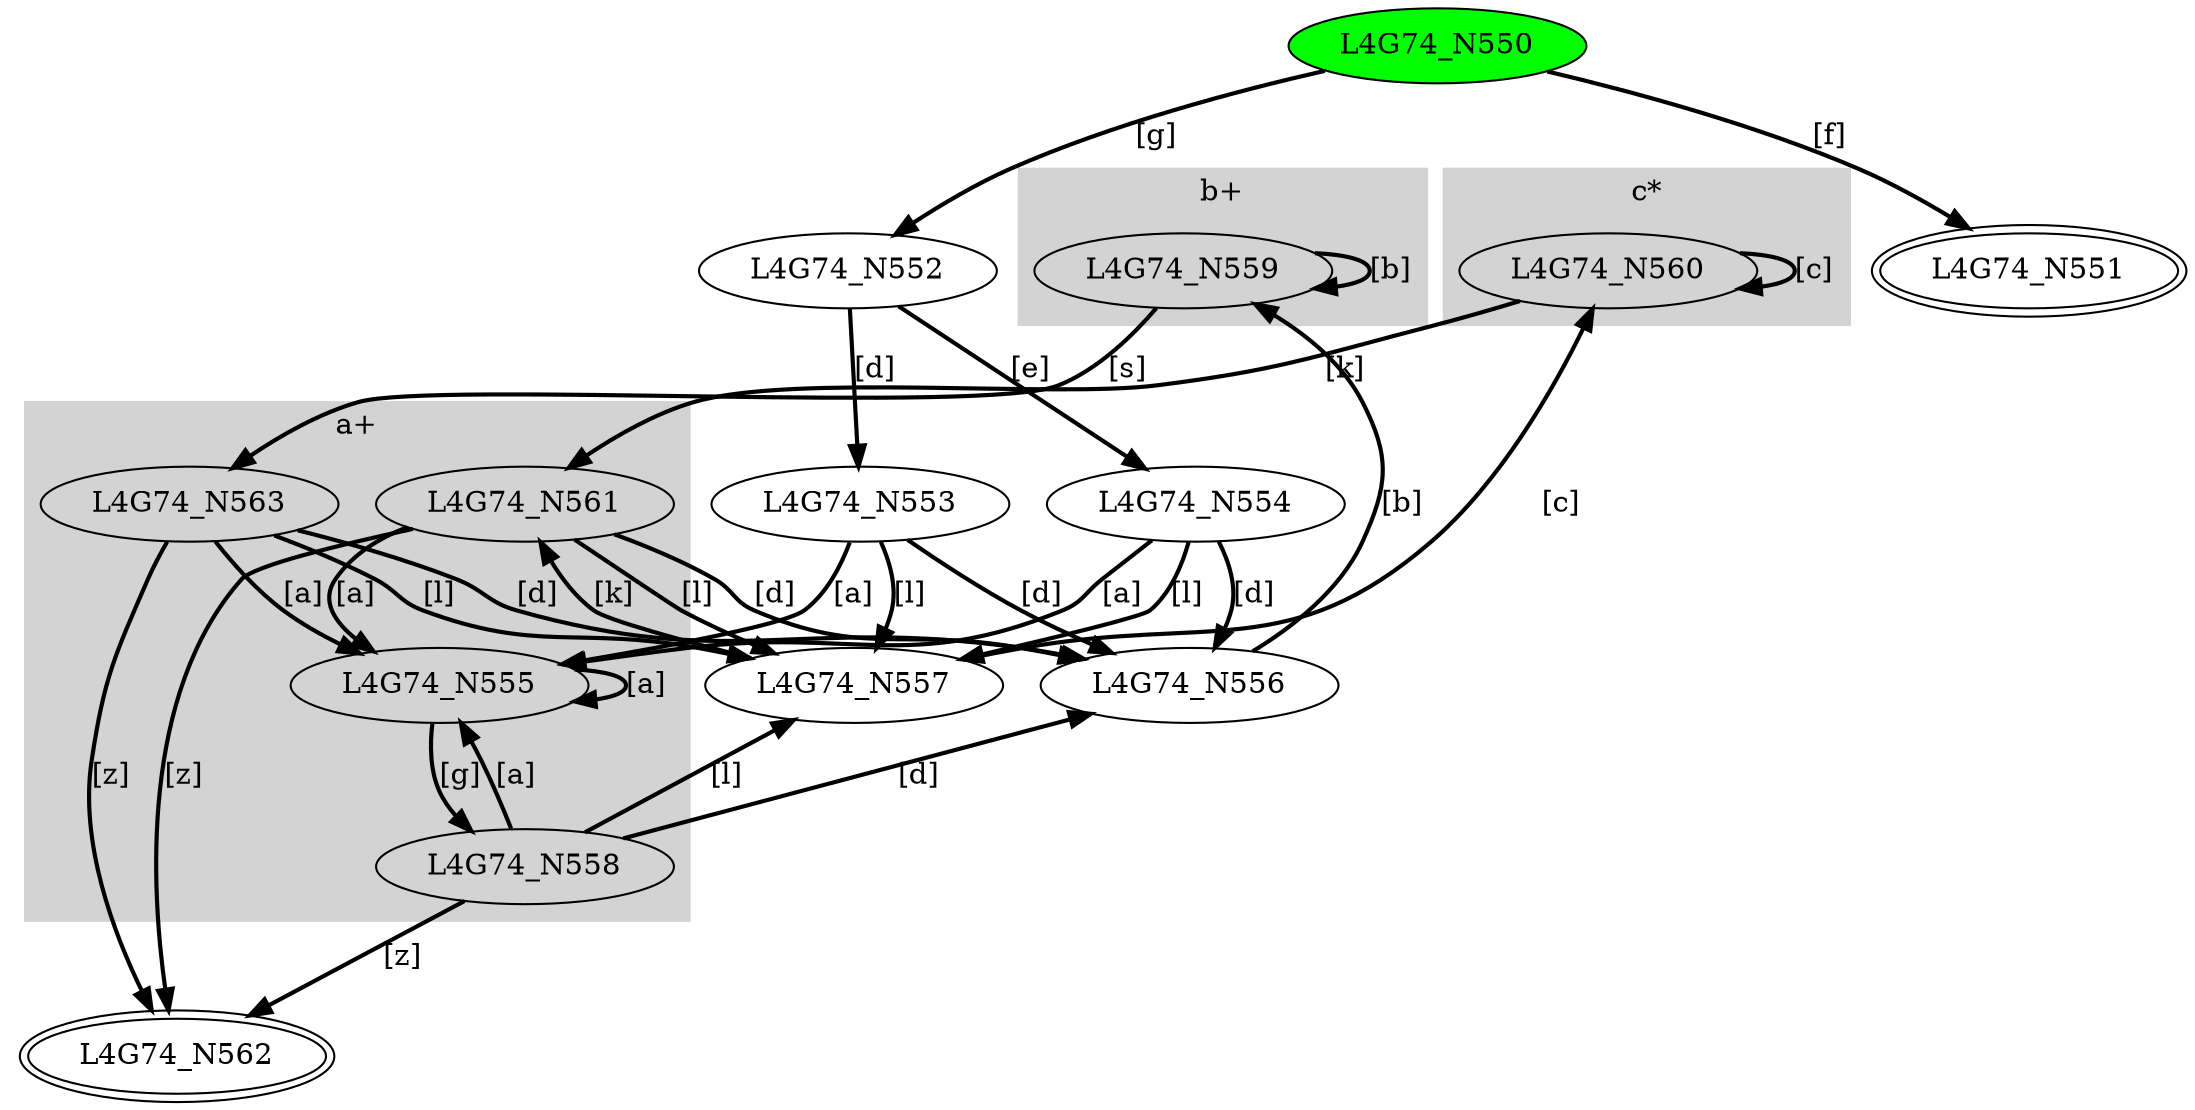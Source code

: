 digraph G74{
	subgraph cluster4 {
		node [style=filled];
		style=filled;
		color=lightgrey;
		label ="a+";
		L4G74_N555;L4G74_N558;L4G74_N561;L4G74_N563;
	}	subgraph cluster5 {
		node [style=filled];
		style=filled;
		color=lightgrey;
		label ="b+";
		L4G74_N559;
	}	subgraph cluster6 {
		node [style=filled];
		style=filled;
		color=lightgrey;
		label ="c*";
		L4G74_N560;
	}"L4G74_N550" [style=filled,fillcolor=green];
"L4G74_N551" [peripheries=2];
"L4G74_N552";
"L4G74_N553";
"L4G74_N554";
"L4G74_N555";
"L4G74_N556";
"L4G74_N557";
"L4G74_N558";
"L4G74_N559";
"L4G74_N560";
"L4G74_N561";
"L4G74_N562" [peripheries=2];
"L4G74_N563";
"L4G74_N550"->"L4G74_N551" [style = bold, label = "[f]"];
"L4G74_N550"->"L4G74_N552" [style = bold, label = "[g]"];
"L4G74_N552"->"L4G74_N553" [style = bold, label = "[d]"];
"L4G74_N552"->"L4G74_N554" [style = bold, label = "[e]"];
"L4G74_N553"->"L4G74_N555" [style = bold, label = "[a]"];
"L4G74_N553"->"L4G74_N556" [style = bold, label = "[d]"];
"L4G74_N553"->"L4G74_N557" [style = bold, label = "[l]"];
"L4G74_N554"->"L4G74_N555" [style = bold, label = "[a]"];
"L4G74_N554"->"L4G74_N556" [style = bold, label = "[d]"];
"L4G74_N554"->"L4G74_N557" [style = bold, label = "[l]"];
"L4G74_N555"->"L4G74_N555" [style = bold, label = "[a]"];
"L4G74_N555"->"L4G74_N558" [style = bold, label = "[g]"];
"L4G74_N556"->"L4G74_N559" [style = bold, label = "[b]"];
"L4G74_N557"->"L4G74_N560" [style = bold, label = "[c]"];
"L4G74_N557"->"L4G74_N561" [style = bold, label = "[k]"];
"L4G74_N558"->"L4G74_N555" [style = bold, label = "[a]"];
"L4G74_N558"->"L4G74_N556" [style = bold, label = "[d]"];
"L4G74_N558"->"L4G74_N557" [style = bold, label = "[l]"];
"L4G74_N558"->"L4G74_N562" [style = bold, label = "[z]"];
"L4G74_N559"->"L4G74_N559" [style = bold, label = "[b]"];
"L4G74_N559"->"L4G74_N563" [style = bold, label = "[s]"];
"L4G74_N560"->"L4G74_N560" [style = bold, label = "[c]"];
"L4G74_N560"->"L4G74_N561" [style = bold, label = "[k]"];
"L4G74_N561"->"L4G74_N555" [style = bold, label = "[a]"];
"L4G74_N561"->"L4G74_N556" [style = bold, label = "[d]"];
"L4G74_N561"->"L4G74_N557" [style = bold, label = "[l]"];
"L4G74_N561"->"L4G74_N562" [style = bold, label = "[z]"];
"L4G74_N563"->"L4G74_N555" [style = bold, label = "[a]"];
"L4G74_N563"->"L4G74_N556" [style = bold, label = "[d]"];
"L4G74_N563"->"L4G74_N557" [style = bold, label = "[l]"];
"L4G74_N563"->"L4G74_N562" [style = bold, label = "[z]"];
}

